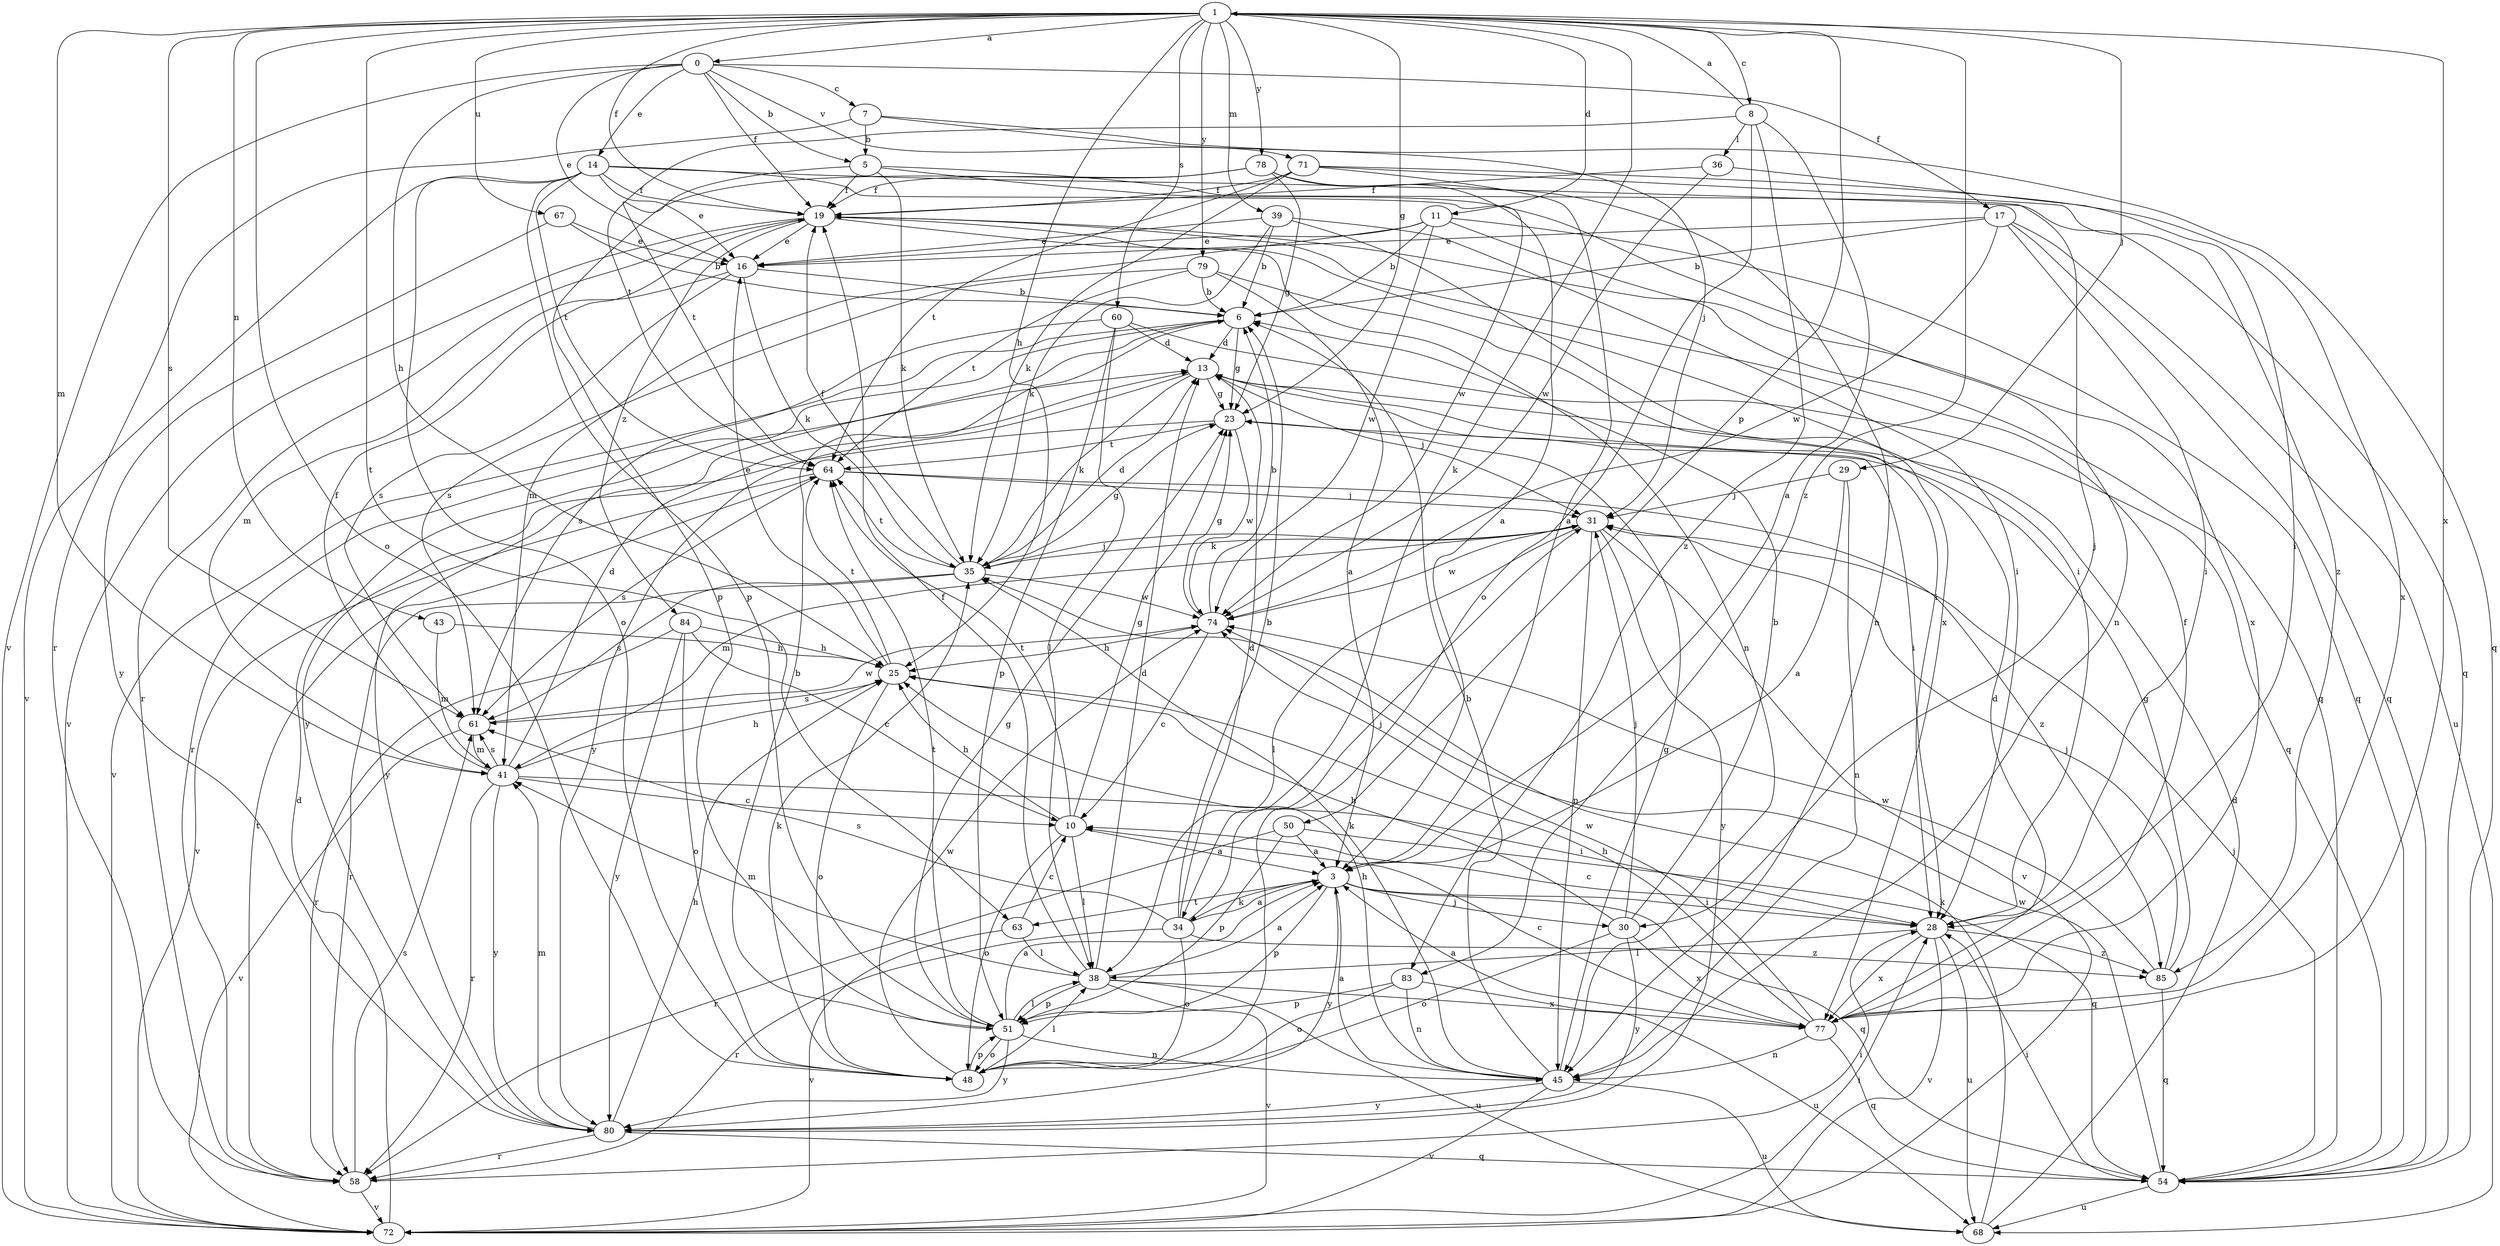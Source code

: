 strict digraph  {
0;
1;
3;
5;
6;
7;
8;
10;
11;
13;
14;
16;
17;
19;
23;
25;
28;
29;
30;
31;
34;
35;
36;
38;
39;
41;
43;
45;
48;
50;
51;
54;
58;
60;
61;
63;
64;
67;
68;
71;
72;
74;
77;
78;
79;
80;
83;
84;
85;
0 -> 5  [label=b];
0 -> 7  [label=c];
0 -> 14  [label=e];
0 -> 16  [label=e];
0 -> 17  [label=f];
0 -> 19  [label=f];
0 -> 25  [label=h];
0 -> 71  [label=v];
0 -> 72  [label=v];
1 -> 0  [label=a];
1 -> 8  [label=c];
1 -> 11  [label=d];
1 -> 19  [label=f];
1 -> 23  [label=g];
1 -> 25  [label=h];
1 -> 29  [label=j];
1 -> 34  [label=k];
1 -> 39  [label=m];
1 -> 41  [label=m];
1 -> 43  [label=n];
1 -> 48  [label=o];
1 -> 50  [label=p];
1 -> 60  [label=s];
1 -> 61  [label=s];
1 -> 63  [label=t];
1 -> 67  [label=u];
1 -> 77  [label=x];
1 -> 78  [label=y];
1 -> 79  [label=y];
1 -> 83  [label=z];
3 -> 28  [label=i];
3 -> 30  [label=j];
3 -> 34  [label=k];
3 -> 51  [label=p];
3 -> 54  [label=q];
3 -> 63  [label=t];
3 -> 80  [label=y];
5 -> 19  [label=f];
5 -> 30  [label=j];
5 -> 35  [label=k];
5 -> 45  [label=n];
5 -> 64  [label=t];
6 -> 13  [label=d];
6 -> 23  [label=g];
6 -> 58  [label=r];
6 -> 72  [label=v];
6 -> 80  [label=y];
7 -> 5  [label=b];
7 -> 31  [label=j];
7 -> 54  [label=q];
7 -> 58  [label=r];
8 -> 1  [label=a];
8 -> 3  [label=a];
8 -> 36  [label=l];
8 -> 48  [label=o];
8 -> 64  [label=t];
8 -> 83  [label=z];
10 -> 3  [label=a];
10 -> 23  [label=g];
10 -> 25  [label=h];
10 -> 38  [label=l];
10 -> 48  [label=o];
10 -> 64  [label=t];
11 -> 6  [label=b];
11 -> 16  [label=e];
11 -> 41  [label=m];
11 -> 54  [label=q];
11 -> 74  [label=w];
11 -> 77  [label=x];
13 -> 23  [label=g];
13 -> 28  [label=i];
13 -> 31  [label=j];
13 -> 35  [label=k];
13 -> 80  [label=y];
14 -> 16  [label=e];
14 -> 19  [label=f];
14 -> 48  [label=o];
14 -> 51  [label=p];
14 -> 54  [label=q];
14 -> 64  [label=t];
14 -> 72  [label=v];
14 -> 74  [label=w];
16 -> 6  [label=b];
16 -> 35  [label=k];
16 -> 41  [label=m];
16 -> 61  [label=s];
17 -> 6  [label=b];
17 -> 16  [label=e];
17 -> 28  [label=i];
17 -> 54  [label=q];
17 -> 68  [label=u];
17 -> 74  [label=w];
19 -> 16  [label=e];
19 -> 28  [label=i];
19 -> 45  [label=n];
19 -> 54  [label=q];
19 -> 58  [label=r];
19 -> 72  [label=v];
19 -> 84  [label=z];
23 -> 64  [label=t];
23 -> 74  [label=w];
23 -> 80  [label=y];
25 -> 16  [label=e];
25 -> 48  [label=o];
25 -> 61  [label=s];
25 -> 64  [label=t];
28 -> 10  [label=c];
28 -> 38  [label=l];
28 -> 68  [label=u];
28 -> 72  [label=v];
28 -> 77  [label=x];
28 -> 85  [label=z];
29 -> 3  [label=a];
29 -> 31  [label=j];
29 -> 45  [label=n];
30 -> 6  [label=b];
30 -> 25  [label=h];
30 -> 31  [label=j];
30 -> 48  [label=o];
30 -> 77  [label=x];
30 -> 80  [label=y];
31 -> 35  [label=k];
31 -> 38  [label=l];
31 -> 41  [label=m];
31 -> 45  [label=n];
31 -> 72  [label=v];
31 -> 74  [label=w];
31 -> 80  [label=y];
34 -> 3  [label=a];
34 -> 6  [label=b];
34 -> 13  [label=d];
34 -> 31  [label=j];
34 -> 48  [label=o];
34 -> 58  [label=r];
34 -> 61  [label=s];
34 -> 85  [label=z];
35 -> 13  [label=d];
35 -> 19  [label=f];
35 -> 23  [label=g];
35 -> 31  [label=j];
35 -> 58  [label=r];
35 -> 61  [label=s];
35 -> 64  [label=t];
35 -> 74  [label=w];
36 -> 19  [label=f];
36 -> 28  [label=i];
36 -> 74  [label=w];
38 -> 3  [label=a];
38 -> 13  [label=d];
38 -> 19  [label=f];
38 -> 41  [label=m];
38 -> 51  [label=p];
38 -> 68  [label=u];
38 -> 72  [label=v];
38 -> 77  [label=x];
39 -> 6  [label=b];
39 -> 16  [label=e];
39 -> 28  [label=i];
39 -> 35  [label=k];
39 -> 77  [label=x];
41 -> 10  [label=c];
41 -> 13  [label=d];
41 -> 19  [label=f];
41 -> 25  [label=h];
41 -> 28  [label=i];
41 -> 58  [label=r];
41 -> 61  [label=s];
41 -> 80  [label=y];
43 -> 25  [label=h];
43 -> 41  [label=m];
45 -> 3  [label=a];
45 -> 6  [label=b];
45 -> 23  [label=g];
45 -> 25  [label=h];
45 -> 35  [label=k];
45 -> 68  [label=u];
45 -> 72  [label=v];
45 -> 80  [label=y];
48 -> 35  [label=k];
48 -> 38  [label=l];
48 -> 51  [label=p];
48 -> 74  [label=w];
50 -> 3  [label=a];
50 -> 51  [label=p];
50 -> 54  [label=q];
50 -> 58  [label=r];
51 -> 3  [label=a];
51 -> 6  [label=b];
51 -> 23  [label=g];
51 -> 38  [label=l];
51 -> 45  [label=n];
51 -> 48  [label=o];
51 -> 64  [label=t];
51 -> 80  [label=y];
54 -> 28  [label=i];
54 -> 31  [label=j];
54 -> 68  [label=u];
54 -> 74  [label=w];
58 -> 28  [label=i];
58 -> 61  [label=s];
58 -> 64  [label=t];
58 -> 72  [label=v];
60 -> 13  [label=d];
60 -> 38  [label=l];
60 -> 51  [label=p];
60 -> 54  [label=q];
60 -> 61  [label=s];
61 -> 41  [label=m];
61 -> 72  [label=v];
61 -> 74  [label=w];
63 -> 10  [label=c];
63 -> 38  [label=l];
63 -> 72  [label=v];
64 -> 31  [label=j];
64 -> 61  [label=s];
64 -> 72  [label=v];
64 -> 85  [label=z];
67 -> 6  [label=b];
67 -> 16  [label=e];
67 -> 80  [label=y];
68 -> 13  [label=d];
68 -> 35  [label=k];
71 -> 3  [label=a];
71 -> 19  [label=f];
71 -> 35  [label=k];
71 -> 64  [label=t];
71 -> 77  [label=x];
71 -> 85  [label=z];
72 -> 13  [label=d];
72 -> 28  [label=i];
74 -> 6  [label=b];
74 -> 10  [label=c];
74 -> 23  [label=g];
74 -> 25  [label=h];
77 -> 3  [label=a];
77 -> 10  [label=c];
77 -> 13  [label=d];
77 -> 19  [label=f];
77 -> 25  [label=h];
77 -> 45  [label=n];
77 -> 54  [label=q];
77 -> 74  [label=w];
78 -> 3  [label=a];
78 -> 19  [label=f];
78 -> 23  [label=g];
78 -> 45  [label=n];
78 -> 51  [label=p];
79 -> 3  [label=a];
79 -> 6  [label=b];
79 -> 28  [label=i];
79 -> 61  [label=s];
79 -> 64  [label=t];
80 -> 25  [label=h];
80 -> 41  [label=m];
80 -> 54  [label=q];
80 -> 58  [label=r];
83 -> 45  [label=n];
83 -> 48  [label=o];
83 -> 51  [label=p];
83 -> 68  [label=u];
84 -> 10  [label=c];
84 -> 25  [label=h];
84 -> 48  [label=o];
84 -> 58  [label=r];
84 -> 80  [label=y];
85 -> 23  [label=g];
85 -> 31  [label=j];
85 -> 54  [label=q];
85 -> 74  [label=w];
}
